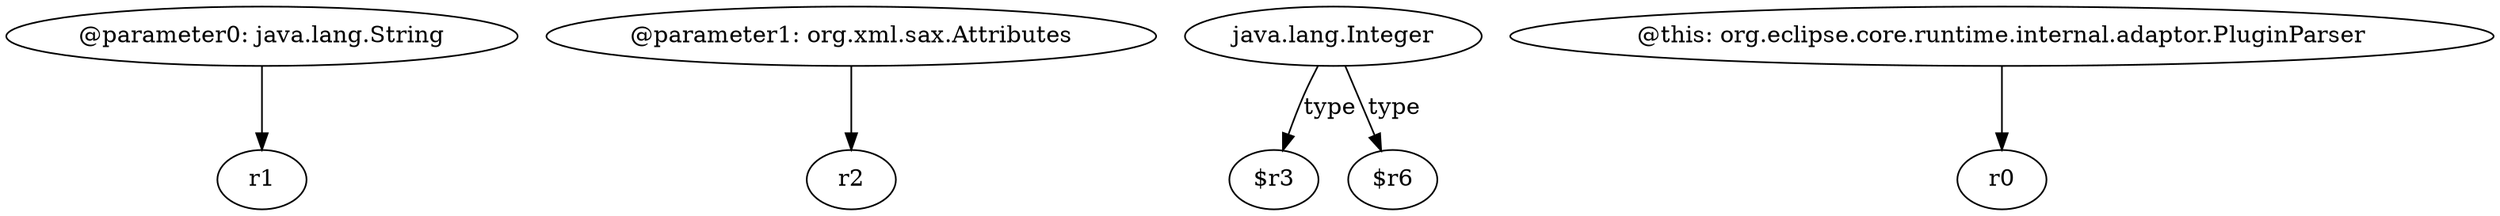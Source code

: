 digraph g {
0[label="@parameter0: java.lang.String"]
1[label="r1"]
0->1[label=""]
2[label="@parameter1: org.xml.sax.Attributes"]
3[label="r2"]
2->3[label=""]
4[label="java.lang.Integer"]
5[label="$r3"]
4->5[label="type"]
6[label="$r6"]
4->6[label="type"]
7[label="@this: org.eclipse.core.runtime.internal.adaptor.PluginParser"]
8[label="r0"]
7->8[label=""]
}